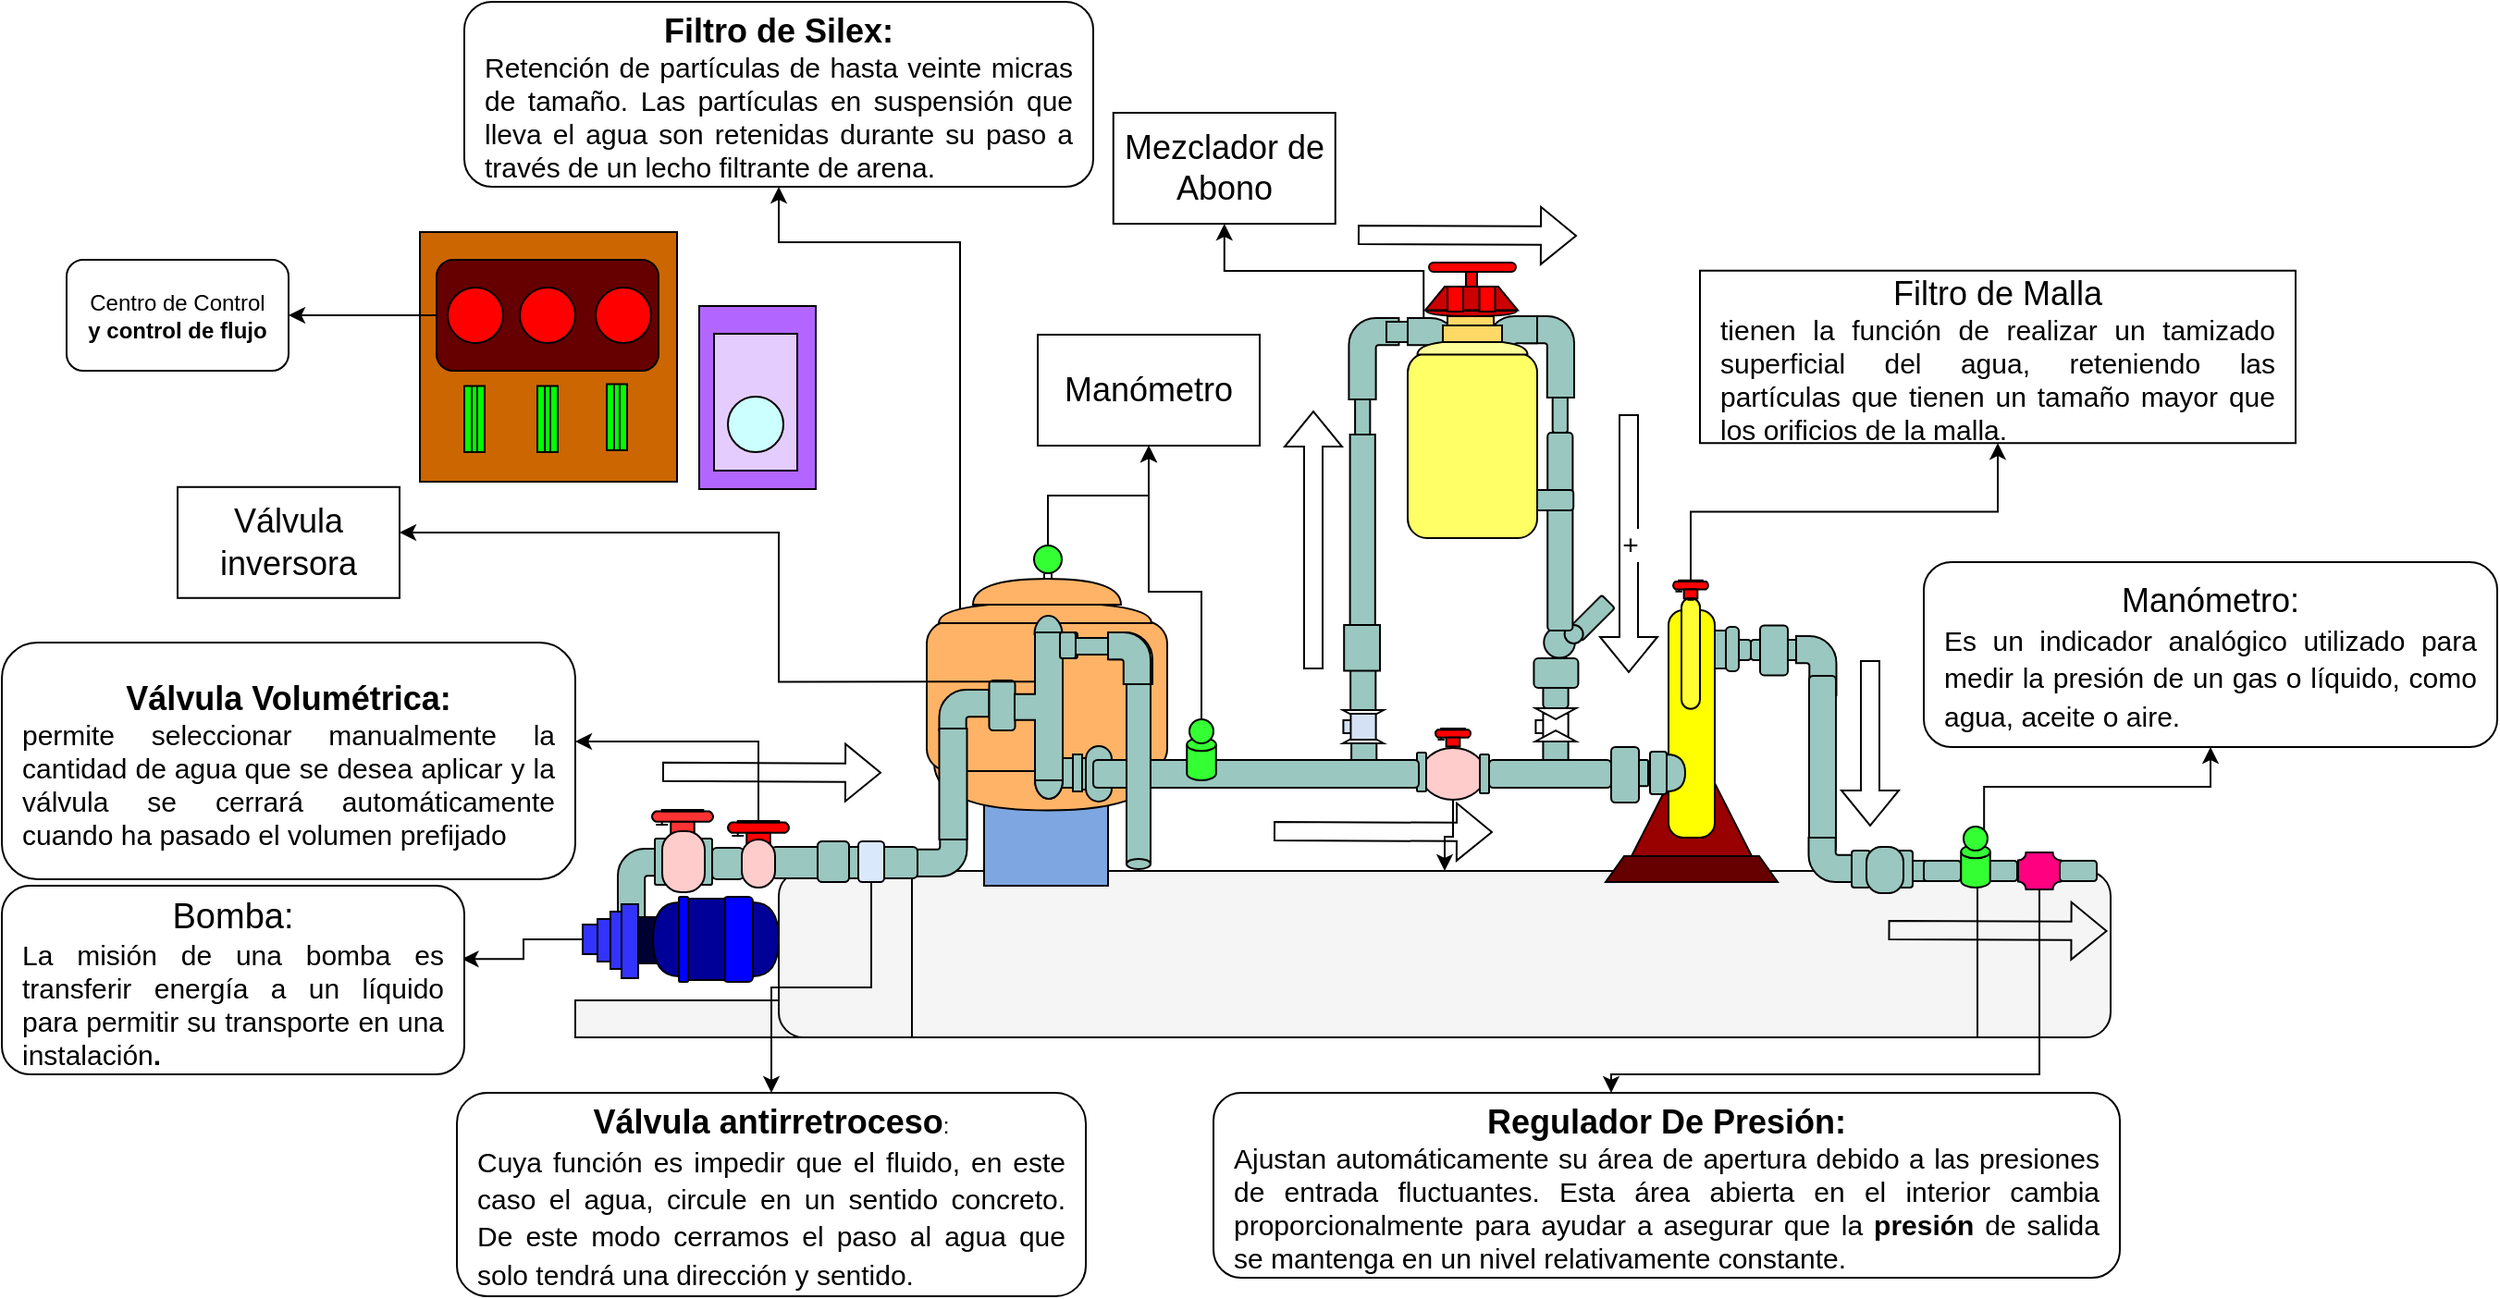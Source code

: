 <mxfile version="20.5.3" type="github">
  <diagram id="nhZoGWwR1IvOvr1_NBgF" name="Página-1">
    <mxGraphModel dx="1806" dy="1023" grid="1" gridSize="10" guides="1" tooltips="1" connect="1" arrows="1" fold="1" page="1" pageScale="1" pageWidth="827" pageHeight="1169" math="0" shadow="0">
      <root>
        <mxCell id="0" />
        <mxCell id="1" parent="0" />
        <mxCell id="YT4VNNQ23dSSfyn9WDV7-215" value="" style="rounded=0;whiteSpace=wrap;html=1;shadow=0;dashed=0;strokeColor=default;fontFamily=Helvetica;fontSize=12;fontColor=default;fillColor=#B266FF;" vertex="1" parent="1">
          <mxGeometry x="547" y="554.5" width="63" height="99" as="geometry" />
        </mxCell>
        <mxCell id="YT4VNNQ23dSSfyn9WDV7-214" value="" style="rounded=0;whiteSpace=wrap;html=1;shadow=0;dashed=0;strokeColor=#030303;fontFamily=Helvetica;fontSize=12;fillColor=#f5f5f5;fontColor=#333333;" vertex="1" parent="1">
          <mxGeometry x="480" y="930" width="130" height="20" as="geometry" />
        </mxCell>
        <mxCell id="YT4VNNQ23dSSfyn9WDV7-213" value="" style="shape=process;whiteSpace=wrap;html=1;backgroundOutline=1;rounded=1;shadow=0;dashed=0;strokeColor=#030303;fontFamily=Helvetica;fontSize=12;fontColor=#333333;fillColor=#f5f5f5;" vertex="1" parent="1">
          <mxGeometry x="590" y="860" width="720" height="90" as="geometry" />
        </mxCell>
        <mxCell id="YT4VNNQ23dSSfyn9WDV7-208" value="" style="rounded=1;whiteSpace=wrap;html=1;shadow=0;dashed=0;strokeColor=default;fontFamily=Helvetica;fontSize=12;fontColor=default;fillColor=#9AC7BF;" vertex="1" parent="1">
          <mxGeometry x="1115.5" y="735" width="34.5" height="11" as="geometry" />
        </mxCell>
        <mxCell id="YT4VNNQ23dSSfyn9WDV7-209" value="" style="rounded=1;whiteSpace=wrap;html=1;shadow=0;dashed=0;strokeColor=default;fontFamily=Helvetica;fontSize=12;fontColor=default;fillColor=#9AC7BF;" vertex="1" parent="1">
          <mxGeometry x="1096.5" y="735" width="19" height="11" as="geometry" />
        </mxCell>
        <mxCell id="YT4VNNQ23dSSfyn9WDV7-212" value="" style="rounded=1;whiteSpace=wrap;html=1;shadow=0;dashed=0;strokeColor=default;fontFamily=Helvetica;fontSize=12;fontColor=default;fillColor=#9AC7BF;" vertex="1" parent="1">
          <mxGeometry x="1092.5" y="730" width="13.5" height="20.5" as="geometry" />
        </mxCell>
        <mxCell id="YT4VNNQ23dSSfyn9WDV7-205" value="" style="rounded=1;whiteSpace=wrap;html=1;shadow=0;dashed=0;strokeColor=default;fontFamily=Helvetica;fontSize=12;fontColor=default;fillColor=#9AC7BF;" vertex="1" parent="1">
          <mxGeometry x="1239.5" y="854.5" width="20" height="11" as="geometry" />
        </mxCell>
        <mxCell id="YT4VNNQ23dSSfyn9WDV7-199" value="" style="rounded=1;whiteSpace=wrap;html=1;shadow=0;dashed=0;strokeColor=default;fontFamily=Helvetica;fontSize=12;fontColor=default;fillColor=#9AC7BF;" vertex="1" parent="1">
          <mxGeometry x="1193" y="854.5" width="20" height="11" as="geometry" />
        </mxCell>
        <mxCell id="YT4VNNQ23dSSfyn9WDV7-200" value="" style="rounded=1;whiteSpace=wrap;html=1;shadow=0;dashed=0;strokeColor=default;fontFamily=Helvetica;fontSize=12;fontColor=default;fillColor=#9AC7BF;" vertex="1" parent="1">
          <mxGeometry x="1209" y="854.5" width="20" height="11" as="geometry" />
        </mxCell>
        <mxCell id="YT4VNNQ23dSSfyn9WDV7-192" value="" style="triangle;whiteSpace=wrap;html=1;rounded=1;shadow=0;dashed=0;strokeColor=default;fontFamily=Helvetica;fontSize=12;fontColor=default;fillColor=#990000;rotation=-90;arcSize=0;" vertex="1" parent="1">
          <mxGeometry x="1051.5" y="787.5" width="64" height="65" as="geometry" />
        </mxCell>
        <mxCell id="YT4VNNQ23dSSfyn9WDV7-191" value="" style="rounded=1;whiteSpace=wrap;html=1;shadow=0;dashed=0;strokeColor=default;fontFamily=Helvetica;fontSize=12;fontColor=default;fillColor=#FFFF00;arcSize=32;" vertex="1" parent="1">
          <mxGeometry x="1071" y="719" width="25" height="123" as="geometry" />
        </mxCell>
        <mxCell id="YT4VNNQ23dSSfyn9WDV7-187" value="" style="rounded=1;whiteSpace=wrap;html=1;shadow=0;dashed=0;strokeColor=default;fontFamily=Helvetica;fontSize=12;fontColor=default;fillColor=#9AC7BF;" vertex="1" parent="1">
          <mxGeometry x="1003.21" y="788" width="13.6" height="14" as="geometry" />
        </mxCell>
        <mxCell id="YT4VNNQ23dSSfyn9WDV7-184" value="" style="rounded=1;whiteSpace=wrap;html=1;shadow=0;dashed=0;strokeColor=default;fontFamily=Helvetica;fontSize=12;fontColor=default;fillColor=#9AC7BF;rotation=-45;" vertex="1" parent="1">
          <mxGeometry x="1016.98" y="718.24" width="25.19" height="10" as="geometry" />
        </mxCell>
        <mxCell id="YT4VNNQ23dSSfyn9WDV7-179" value="" style="rounded=0;whiteSpace=wrap;html=1;shadow=0;dashed=0;strokeColor=default;fontFamily=Helvetica;fontSize=12;fontColor=default;fillColor=#FFFFFF;" vertex="1" parent="1">
          <mxGeometry x="999.21" y="778.5" width="10" height="7" as="geometry" />
        </mxCell>
        <mxCell id="YT4VNNQ23dSSfyn9WDV7-180" value="" style="rounded=0;whiteSpace=wrap;html=1;shadow=0;dashed=0;strokeColor=default;fontFamily=Helvetica;fontSize=12;fontColor=default;fillColor=#FFFFFF;" vertex="1" parent="1">
          <mxGeometry x="1003.21" y="775" width="13.6" height="14" as="geometry" />
        </mxCell>
        <mxCell id="YT4VNNQ23dSSfyn9WDV7-155" value="" style="rounded=0;whiteSpace=wrap;html=1;shadow=0;dashed=0;strokeColor=default;fontFamily=Helvetica;fontSize=12;fontColor=default;fillColor=#9AC7BF;" vertex="1" parent="1">
          <mxGeometry x="899.55" y="790" width="13.6" height="14" as="geometry" />
        </mxCell>
        <mxCell id="YT4VNNQ23dSSfyn9WDV7-140" value="" style="group" vertex="1" connectable="0" parent="1">
          <mxGeometry x="670" y="684" width="130" height="184" as="geometry" />
        </mxCell>
        <mxCell id="YT4VNNQ23dSSfyn9WDV7-134" value="" style="rounded=0;whiteSpace=wrap;html=1;shadow=0;dashed=0;strokeColor=default;fontFamily=Helvetica;fontSize=12;fontColor=default;fillColor=#7EA6E0;" vertex="1" parent="YT4VNNQ23dSSfyn9WDV7-140">
          <mxGeometry x="31" y="130" width="67" height="54" as="geometry" />
        </mxCell>
        <mxCell id="YT4VNNQ23dSSfyn9WDV7-135" value="" style="shape=or;whiteSpace=wrap;html=1;rounded=1;shadow=0;dashed=0;strokeColor=default;fontFamily=Helvetica;fontSize=12;fontColor=default;fillColor=#FFB366;rotation=90;" vertex="1" parent="YT4VNNQ23dSSfyn9WDV7-140">
          <mxGeometry x="52.38" y="69.13" width="25.75" height="122.5" as="geometry" />
        </mxCell>
        <mxCell id="YT4VNNQ23dSSfyn9WDV7-136" value="" style="rounded=1;whiteSpace=wrap;html=1;shadow=0;dashed=0;strokeColor=default;fontFamily=Helvetica;fontSize=12;fontColor=default;fillColor=#FFB366;" vertex="1" parent="YT4VNNQ23dSSfyn9WDV7-140">
          <mxGeometry y="41" width="130" height="81" as="geometry" />
        </mxCell>
        <mxCell id="YT4VNNQ23dSSfyn9WDV7-137" value="" style="shape=or;whiteSpace=wrap;html=1;rounded=1;shadow=0;dashed=0;strokeColor=default;fontFamily=Helvetica;fontSize=12;fontColor=default;fillColor=#FFB366;rotation=-90;" vertex="1" parent="YT4VNNQ23dSSfyn9WDV7-140">
          <mxGeometry x="58.5" y="-21" width="11" height="115" as="geometry" />
        </mxCell>
        <mxCell id="YT4VNNQ23dSSfyn9WDV7-139" value="" style="rounded=0;whiteSpace=wrap;html=1;shadow=0;dashed=0;strokeColor=default;fontFamily=Helvetica;fontSize=12;fontColor=default;fillColor=#FFFFFF;" vertex="1" parent="YT4VNNQ23dSSfyn9WDV7-140">
          <mxGeometry x="63.5" y="11" width="4" height="10" as="geometry" />
        </mxCell>
        <mxCell id="YT4VNNQ23dSSfyn9WDV7-42" value="" style="ellipse;whiteSpace=wrap;html=1;aspect=fixed;fillColor=#33FF33;" vertex="1" parent="YT4VNNQ23dSSfyn9WDV7-140">
          <mxGeometry x="58" width="15" height="15" as="geometry" />
        </mxCell>
        <mxCell id="YT4VNNQ23dSSfyn9WDV7-138" value="" style="shape=or;whiteSpace=wrap;html=1;rounded=1;shadow=0;dashed=0;strokeColor=default;fontFamily=Helvetica;fontSize=12;fontColor=default;fillColor=#FFB366;rotation=-90;" vertex="1" parent="YT4VNNQ23dSSfyn9WDV7-140">
          <mxGeometry x="58" y="-15" width="14" height="80" as="geometry" />
        </mxCell>
        <mxCell id="YT4VNNQ23dSSfyn9WDV7-9" value="" style="rounded=0;whiteSpace=wrap;html=1;fillColor=#9AC7BF;" vertex="1" parent="1">
          <mxGeometry x="901.55" y="604" width="8.12" height="20" as="geometry" />
        </mxCell>
        <mxCell id="YT4VNNQ23dSSfyn9WDV7-36" value="" style="edgeStyle=orthogonalEdgeStyle;rounded=0;orthogonalLoop=1;jettySize=auto;html=1;" edge="1" parent="1" source="YT4VNNQ23dSSfyn9WDV7-31" target="YT4VNNQ23dSSfyn9WDV7-35">
          <mxGeometry relative="1" as="geometry" />
        </mxCell>
        <mxCell id="YT4VNNQ23dSSfyn9WDV7-37" value="" style="group" vertex="1" connectable="0" parent="1">
          <mxGeometry x="935" y="793" width="145" height="30" as="geometry" />
        </mxCell>
        <mxCell id="YT4VNNQ23dSSfyn9WDV7-13" value="" style="shape=or;whiteSpace=wrap;html=1;fillColor=#9AC7BF;rounded=1;" vertex="1" parent="YT4VNNQ23dSSfyn9WDV7-37">
          <mxGeometry x="135" y="4" width="10" height="20" as="geometry" />
        </mxCell>
        <mxCell id="YT4VNNQ23dSSfyn9WDV7-14" value="" style="rounded=1;whiteSpace=wrap;html=1;fillColor=#9AC7BF;" vertex="1" parent="YT4VNNQ23dSSfyn9WDV7-37">
          <mxGeometry x="126" y="2.5" width="9" height="23" as="geometry" />
        </mxCell>
        <mxCell id="YT4VNNQ23dSSfyn9WDV7-15" value="" style="rounded=1;whiteSpace=wrap;html=1;fillColor=#9AC7BF;" vertex="1" parent="YT4VNNQ23dSSfyn9WDV7-37">
          <mxGeometry x="120" y="7" width="5" height="14.17" as="geometry" />
        </mxCell>
        <mxCell id="YT4VNNQ23dSSfyn9WDV7-17" value="" style="rounded=1;whiteSpace=wrap;html=1;fillColor=#9AC7BF;" vertex="1" parent="YT4VNNQ23dSSfyn9WDV7-37">
          <mxGeometry x="105" width="15" height="30" as="geometry" />
        </mxCell>
        <mxCell id="YT4VNNQ23dSSfyn9WDV7-18" value="" style="rounded=1;whiteSpace=wrap;html=1;fillColor=#9AC7BF;" vertex="1" parent="YT4VNNQ23dSSfyn9WDV7-37">
          <mxGeometry x="39" y="7" width="66" height="15" as="geometry" />
        </mxCell>
        <mxCell id="YT4VNNQ23dSSfyn9WDV7-31" value="" style="ellipse;whiteSpace=wrap;html=1;fillColor=#FFCCCC;" vertex="1" parent="YT4VNNQ23dSSfyn9WDV7-37">
          <mxGeometry x="2" y="0.5" width="35" height="28" as="geometry" />
        </mxCell>
        <mxCell id="YT4VNNQ23dSSfyn9WDV7-19" value="" style="rounded=1;whiteSpace=wrap;html=1;fillColor=#9AC7BF;" vertex="1" parent="YT4VNNQ23dSSfyn9WDV7-37">
          <mxGeometry x="34" y="4" width="5" height="21" as="geometry" />
        </mxCell>
        <mxCell id="YT4VNNQ23dSSfyn9WDV7-26" value="" style="rounded=1;whiteSpace=wrap;html=1;fillColor=#9AC7BF;" vertex="1" parent="YT4VNNQ23dSSfyn9WDV7-37">
          <mxGeometry y="3" width="5" height="21" as="geometry" />
        </mxCell>
        <mxCell id="YT4VNNQ23dSSfyn9WDV7-201" value="" style="shape=cylinder3;whiteSpace=wrap;html=1;boundedLbl=1;backgroundOutline=1;size=3.577;fillColor=#33FF33;" vertex="1" parent="YT4VNNQ23dSSfyn9WDV7-37">
          <mxGeometry x="294.12" y="53" width="15.75" height="23" as="geometry" />
        </mxCell>
        <mxCell id="YT4VNNQ23dSSfyn9WDV7-202" value="" style="ellipse;whiteSpace=wrap;html=1;aspect=fixed;fillColor=#33FF33;" vertex="1" parent="YT4VNNQ23dSSfyn9WDV7-37">
          <mxGeometry x="295.49" y="43" width="13" height="13" as="geometry" />
        </mxCell>
        <mxCell id="YT4VNNQ23dSSfyn9WDV7-71" value="" style="group" vertex="1" connectable="0" parent="1">
          <mxGeometry x="405" y="529.5" width="174.5" height="120" as="geometry" />
        </mxCell>
        <mxCell id="YT4VNNQ23dSSfyn9WDV7-72" value="" style="group" vertex="1" connectable="0" parent="YT4VNNQ23dSSfyn9WDV7-71">
          <mxGeometry width="174.5" height="120" as="geometry" />
        </mxCell>
        <mxCell id="YT4VNNQ23dSSfyn9WDV7-216" value="" style="rounded=0;whiteSpace=wrap;html=1;shadow=0;dashed=0;strokeColor=default;fontFamily=Helvetica;fontSize=12;fontColor=default;fillColor=#CC6600;" vertex="1" parent="YT4VNNQ23dSSfyn9WDV7-72">
          <mxGeometry x="-9" y="-15" width="139" height="135" as="geometry" />
        </mxCell>
        <mxCell id="YT4VNNQ23dSSfyn9WDV7-68" value="" style="shape=process;whiteSpace=wrap;html=1;backgroundOutline=1;fillColor=#00FF00;size=0.333;" vertex="1" parent="YT4VNNQ23dSSfyn9WDV7-72">
          <mxGeometry x="15" y="68.25" width="11" height="35.75" as="geometry" />
        </mxCell>
        <mxCell id="YT4VNNQ23dSSfyn9WDV7-69" value="" style="shape=process;whiteSpace=wrap;html=1;backgroundOutline=1;fillColor=#00FF00;size=0.333;" vertex="1" parent="YT4VNNQ23dSSfyn9WDV7-72">
          <mxGeometry x="54.5" y="68.25" width="11" height="35.75" as="geometry" />
        </mxCell>
        <mxCell id="YT4VNNQ23dSSfyn9WDV7-70" value="" style="shape=process;whiteSpace=wrap;html=1;backgroundOutline=1;fillColor=#00FF00;size=0.333;" vertex="1" parent="YT4VNNQ23dSSfyn9WDV7-72">
          <mxGeometry x="92" y="67.25" width="11" height="35.75" as="geometry" />
        </mxCell>
        <mxCell id="YT4VNNQ23dSSfyn9WDV7-64" value="" style="rounded=1;whiteSpace=wrap;html=1;fillColor=#660000;" vertex="1" parent="YT4VNNQ23dSSfyn9WDV7-72">
          <mxGeometry width="120" height="60" as="geometry" />
        </mxCell>
        <mxCell id="YT4VNNQ23dSSfyn9WDV7-62" value="" style="ellipse;whiteSpace=wrap;html=1;aspect=fixed;fillColor=#FF0000;" vertex="1" parent="YT4VNNQ23dSSfyn9WDV7-72">
          <mxGeometry x="45" y="15" width="30" height="30" as="geometry" />
        </mxCell>
        <mxCell id="YT4VNNQ23dSSfyn9WDV7-60" value="" style="ellipse;whiteSpace=wrap;html=1;aspect=fixed;fillColor=#FF0000;" vertex="1" parent="YT4VNNQ23dSSfyn9WDV7-72">
          <mxGeometry x="6" y="15" width="30" height="30" as="geometry" />
        </mxCell>
        <mxCell id="YT4VNNQ23dSSfyn9WDV7-90" value="" style="html=1;shadow=0;dashed=0;align=center;verticalAlign=middle;shape=mxgraph.arrows2.bendArrow;dy=7.3;dx=0;notch=0;arrowHead=14.6;rounded=1;fillColor=#9AC7BF;points=[[0,1,0,0,0],[0.01,0.4,0,0,0],[0.04,0.18,0,0,0],[0.07,1,0,0,0],[0.16,0.29,0,0,0],[0.16,0.64,0,0,0],[0.16,1,0,0,0],[0.42,0.14,0,0,0],[0.42,0.28,0,0,0],[0.68,0,0,0,0],[0.68,0.14,0,0,0],[0.68,0.28,0,0,0],[0.68,0.42,0,0,0],[1,0.21,0,0,0]];flipH=1;" vertex="1" parent="1">
          <mxGeometry x="1140" y="733" width="21.75" height="32" as="geometry" />
        </mxCell>
        <mxCell id="YT4VNNQ23dSSfyn9WDV7-93" value="" style="html=1;shadow=0;dashed=0;align=center;verticalAlign=middle;shape=mxgraph.arrows2.bendArrow;dy=7.3;dx=0;notch=0;arrowHead=14.6;rounded=1;fillColor=#9AC7BF;points=[[0,1,0,0,0],[0.01,0.4,0,0,0],[0.04,0.18,0,0,0],[0.07,1,0,0,0],[0.16,0.29,0,0,0],[0.16,0.64,0,0,0],[0.16,1,0,0,0],[0.42,0.14,0,0,0],[0.42,0.28,0,0,0],[0.68,0,0,0,0],[0.68,0.14,0,0,0],[0.68,0.28,0,0,0],[0.68,0.42,0,0,0],[1,0.21,0,0,0]];" vertex="1" parent="1">
          <mxGeometry x="898.21" y="561" width="27" height="44" as="geometry" />
        </mxCell>
        <mxCell id="YT4VNNQ23dSSfyn9WDV7-120" value="" style="rounded=0;whiteSpace=wrap;html=1;shadow=0;dashed=0;strokeColor=default;fontFamily=Helvetica;fontSize=12;fontColor=default;fillColor=#9AC7BF;" vertex="1" parent="1">
          <mxGeometry x="740" y="799" width="9" height="16" as="geometry" />
        </mxCell>
        <mxCell id="YT4VNNQ23dSSfyn9WDV7-121" value="" style="rounded=0;whiteSpace=wrap;html=1;shadow=0;dashed=0;strokeColor=default;fontFamily=Helvetica;fontSize=12;fontColor=default;fillColor=#9AC7BF;" vertex="1" parent="1">
          <mxGeometry x="749" y="797" width="5" height="20" as="geometry" />
        </mxCell>
        <mxCell id="YT4VNNQ23dSSfyn9WDV7-123" value="" style="rounded=0;whiteSpace=wrap;html=1;shadow=0;dashed=0;strokeColor=default;fontFamily=Helvetica;fontSize=12;fontColor=default;fillColor=#9AC7BF;" vertex="1" parent="1">
          <mxGeometry x="754" y="799" width="5" height="17" as="geometry" />
        </mxCell>
        <mxCell id="YT4VNNQ23dSSfyn9WDV7-125" value="" style="rounded=1;whiteSpace=wrap;html=1;shadow=0;dashed=0;strokeColor=default;fontFamily=Helvetica;fontSize=12;fontColor=default;fillColor=#9AC7BF;arcSize=50;" vertex="1" parent="1">
          <mxGeometry x="756" y="792.5" width="14" height="30" as="geometry" />
        </mxCell>
        <mxCell id="YT4VNNQ23dSSfyn9WDV7-129" value="" style="group" vertex="1" connectable="0" parent="1">
          <mxGeometry x="743" y="731" width="49" height="28" as="geometry" />
        </mxCell>
        <mxCell id="YT4VNNQ23dSSfyn9WDV7-126" value="" style="rounded=0;whiteSpace=wrap;html=1;shadow=0;dashed=0;strokeColor=default;fontFamily=Helvetica;fontSize=12;fontColor=default;fillColor=#FFFFFF;" vertex="1" parent="YT4VNNQ23dSSfyn9WDV7-129">
          <mxGeometry x="5" y="3" width="28" height="9" as="geometry" />
        </mxCell>
        <mxCell id="YT4VNNQ23dSSfyn9WDV7-127" value="" style="rounded=1;whiteSpace=wrap;html=1;shadow=0;dashed=0;strokeColor=default;fontFamily=Helvetica;fontSize=12;fontColor=default;fillColor=#FFFFFF;" vertex="1" parent="YT4VNNQ23dSSfyn9WDV7-129">
          <mxGeometry width="8.5" height="14" as="geometry" />
        </mxCell>
        <mxCell id="YT4VNNQ23dSSfyn9WDV7-89" value="" style="html=1;shadow=0;dashed=0;align=center;verticalAlign=middle;shape=mxgraph.arrows2.bendArrow;dy=7.3;dx=0;notch=0;arrowHead=14.6;rounded=1;fillColor=#FFFFFF;points=[[0,1,0,0,0],[0.01,0.4,0,0,0],[0.04,0.18,0,0,0],[0.07,1,0,0,0],[0.16,0.29,0,0,0],[0.16,0.64,0,0,0],[0.16,1,0,0,0],[0.42,0.14,0,0,0],[0.42,0.28,0,0,0],[0.68,0,0,0,0],[0.68,0.14,0,0,0],[0.68,0.28,0,0,0],[0.68,0.42,0,0,0],[1,0.21,0,0,0]];rotation=0;flipH=1;" vertex="1" parent="YT4VNNQ23dSSfyn9WDV7-129">
          <mxGeometry x="26" width="23" height="28" as="geometry" />
        </mxCell>
        <mxCell id="YT4VNNQ23dSSfyn9WDV7-145" value="" style="shape=or;whiteSpace=wrap;html=1;rounded=1;shadow=0;dashed=0;strokeColor=default;fontFamily=Helvetica;fontSize=12;fontColor=default;fillColor=#CC0000;rotation=90;" vertex="1" parent="1">
          <mxGeometry x="963" y="534" width="3" height="49" as="geometry" />
        </mxCell>
        <mxCell id="YT4VNNQ23dSSfyn9WDV7-149" value="" style="triangle;whiteSpace=wrap;html=1;rounded=1;shadow=0;dashed=0;strokeColor=default;fontFamily=Helvetica;fontSize=12;fontColor=default;fillColor=#FFFFFF;arcSize=0;rotation=-90;" vertex="1" parent="1">
          <mxGeometry x="903" y="777" width="5.93" height="22" as="geometry" />
        </mxCell>
        <mxCell id="YT4VNNQ23dSSfyn9WDV7-150" value="" style="rounded=0;whiteSpace=wrap;html=1;shadow=0;dashed=0;strokeColor=default;fontFamily=Helvetica;fontSize=12;fontColor=default;fillColor=#9AC7BF;" vertex="1" parent="1">
          <mxGeometry x="899.07" y="746" width="13.6" height="27" as="geometry" />
        </mxCell>
        <mxCell id="YT4VNNQ23dSSfyn9WDV7-148" value="" style="triangle;whiteSpace=wrap;html=1;rounded=1;shadow=0;dashed=0;strokeColor=default;fontFamily=Helvetica;fontSize=12;fontColor=default;fillColor=#FFFFFF;arcSize=0;rotation=90;" vertex="1" parent="1">
          <mxGeometry x="903" y="765" width="5.93" height="22" as="geometry" />
        </mxCell>
        <mxCell id="YT4VNNQ23dSSfyn9WDV7-153" value="" style="rounded=0;whiteSpace=wrap;html=1;shadow=0;dashed=0;strokeColor=default;fontFamily=Helvetica;fontSize=12;fontColor=default;fillColor=#9AC7BF;" vertex="1" parent="1">
          <mxGeometry x="898.81" y="624" width="13.6" height="106" as="geometry" />
        </mxCell>
        <mxCell id="YT4VNNQ23dSSfyn9WDV7-154" value="" style="rounded=0;whiteSpace=wrap;html=1;shadow=0;dashed=0;strokeColor=default;fontFamily=Helvetica;fontSize=12;fontColor=default;fillColor=#9AC7BF;" vertex="1" parent="1">
          <mxGeometry x="895.6" y="727" width="19.4" height="24.75" as="geometry" />
        </mxCell>
        <mxCell id="YT4VNNQ23dSSfyn9WDV7-177" value="" style="triangle;whiteSpace=wrap;html=1;rounded=1;shadow=0;dashed=0;strokeColor=default;fontFamily=Helvetica;fontSize=12;fontColor=default;fillColor=#FFFFFF;arcSize=0;rotation=-90;" vertex="1" parent="1">
          <mxGeometry x="1007.07" y="776" width="5.93" height="22" as="geometry" />
        </mxCell>
        <mxCell id="YT4VNNQ23dSSfyn9WDV7-178" value="" style="triangle;whiteSpace=wrap;html=1;rounded=1;shadow=0;dashed=0;strokeColor=default;fontFamily=Helvetica;fontSize=12;fontColor=default;fillColor=#FFFFFF;arcSize=0;rotation=90;" vertex="1" parent="1">
          <mxGeometry x="1007.07" y="764" width="5.93" height="22" as="geometry" />
        </mxCell>
        <mxCell id="YT4VNNQ23dSSfyn9WDV7-181" value="" style="ellipse;whiteSpace=wrap;html=1;aspect=fixed;rounded=1;shadow=0;dashed=0;strokeColor=default;fontFamily=Helvetica;fontSize=12;fontColor=default;fillColor=#9AC7BF;" vertex="1" parent="1">
          <mxGeometry x="1003.63" y="728" width="16.81" height="16.81" as="geometry" />
        </mxCell>
        <mxCell id="YT4VNNQ23dSSfyn9WDV7-182" value="" style="ellipse;whiteSpace=wrap;html=1;aspect=fixed;rounded=1;shadow=0;dashed=0;strokeColor=default;fontFamily=Helvetica;fontSize=12;fontColor=default;fillColor=#9AC7BF;" vertex="1" parent="1">
          <mxGeometry x="1014.81" y="727" width="10" height="10" as="geometry" />
        </mxCell>
        <mxCell id="YT4VNNQ23dSSfyn9WDV7-185" value="" style="rounded=1;whiteSpace=wrap;html=1;shadow=0;dashed=0;strokeColor=default;fontFamily=Helvetica;fontSize=12;fontColor=default;fillColor=#9AC7BF;" vertex="1" parent="1">
          <mxGeometry x="1003.21" y="758" width="13.6" height="14" as="geometry" />
        </mxCell>
        <mxCell id="YT4VNNQ23dSSfyn9WDV7-186" value="" style="rounded=1;whiteSpace=wrap;html=1;shadow=0;dashed=0;strokeColor=default;fontFamily=Helvetica;fontSize=12;fontColor=default;fillColor=#9AC7BF;" vertex="1" parent="1">
          <mxGeometry x="998.21" y="745" width="24" height="16" as="geometry" />
        </mxCell>
        <mxCell id="YT4VNNQ23dSSfyn9WDV7-188" value="" style="shape=mxgraph.pid.pumps.submersible_pump;html=1;pointerEvents=1;align=center;verticalLabelPosition=bottom;verticalAlign=top;dashed=0;rounded=1;shadow=0;strokeColor=default;fontFamily=Helvetica;fontSize=12;fontColor=default;fillColor=#FF0000;rotation=-180;" vertex="1" parent="1">
          <mxGeometry x="945" y="783" width="19" height="10.5" as="geometry" />
        </mxCell>
        <mxCell id="YT4VNNQ23dSSfyn9WDV7-189" value="" style="rounded=1;whiteSpace=wrap;html=1;shadow=0;dashed=0;strokeColor=default;fontFamily=Helvetica;fontSize=12;fontColor=default;fillColor=#FFFF33;arcSize=50;" vertex="1" parent="1">
          <mxGeometry x="1078" y="712.38" width="10" height="60" as="geometry" />
        </mxCell>
        <mxCell id="YT4VNNQ23dSSfyn9WDV7-249" value="" style="edgeStyle=orthogonalEdgeStyle;rounded=0;orthogonalLoop=1;jettySize=auto;html=1;fontFamily=Helvetica;fontSize=18;fontColor=default;" edge="1" parent="1" source="YT4VNNQ23dSSfyn9WDV7-190" target="YT4VNNQ23dSSfyn9WDV7-248">
          <mxGeometry relative="1" as="geometry" />
        </mxCell>
        <mxCell id="YT4VNNQ23dSSfyn9WDV7-190" value="" style="shape=mxgraph.pid.pumps.submersible_pump;html=1;pointerEvents=1;align=center;verticalLabelPosition=bottom;verticalAlign=top;dashed=0;rounded=1;shadow=0;strokeColor=default;fontFamily=Helvetica;fontSize=12;fontColor=default;fillColor=#FF0000;rotation=-180;" vertex="1" parent="1">
          <mxGeometry x="1073.5" y="702.88" width="19" height="10.5" as="geometry" />
        </mxCell>
        <mxCell id="YT4VNNQ23dSSfyn9WDV7-193" value="" style="shape=trapezoid;perimeter=trapezoidPerimeter;whiteSpace=wrap;html=1;fixedSize=1;rounded=1;shadow=0;dashed=0;strokeColor=default;fontFamily=Helvetica;fontSize=12;fontColor=default;fillColor=#660000;arcSize=0;size=10;" vertex="1" parent="1">
          <mxGeometry x="1037" y="852" width="93" height="14" as="geometry" />
        </mxCell>
        <mxCell id="YT4VNNQ23dSSfyn9WDV7-194" value="" style="rounded=1;whiteSpace=wrap;html=1;shadow=0;dashed=0;strokeColor=default;fontFamily=Helvetica;fontSize=12;fontColor=default;fillColor=#9AC7BF;direction=east;flipH=1;" vertex="1" parent="1">
          <mxGeometry x="1147" y="754.5" width="14.5" height="95.5" as="geometry" />
        </mxCell>
        <mxCell id="YT4VNNQ23dSSfyn9WDV7-91" value="" style="html=1;shadow=0;dashed=0;align=center;verticalAlign=middle;shape=mxgraph.arrows2.bendArrow;dy=7.3;dx=0;notch=0;arrowHead=14.6;rounded=1;fillColor=#9AC7BF;points=[[0,1,0,0,0],[0.01,0.4,0,0,0],[0.04,0.18,0,0,0],[0.07,1,0,0,0],[0.16,0.29,0,0,0],[0.16,0.64,0,0,0],[0.16,1,0,0,0],[0.42,0.14,0,0,0],[0.42,0.28,0,0,0],[0.68,0,0,0,0],[0.68,0.14,0,0,0],[0.68,0.28,0,0,0],[0.68,0.42,0,0,0],[1,0.21,0,0,0]];flipV=1;" vertex="1" parent="1">
          <mxGeometry x="1146.75" y="842" width="23.25" height="24" as="geometry" />
        </mxCell>
        <mxCell id="YT4VNNQ23dSSfyn9WDV7-195" value="" style="rounded=1;whiteSpace=wrap;html=1;shadow=0;dashed=0;strokeColor=default;fontFamily=Helvetica;fontSize=12;fontColor=default;fillColor=#9AC7BF;" vertex="1" parent="1">
          <mxGeometry x="1170" y="849" width="10" height="20" as="geometry" />
        </mxCell>
        <mxCell id="YT4VNNQ23dSSfyn9WDV7-198" value="" style="rounded=1;whiteSpace=wrap;html=1;shadow=0;dashed=0;strokeColor=default;fontFamily=Helvetica;fontSize=12;fontColor=default;fillColor=#9AC7BF;" vertex="1" parent="1">
          <mxGeometry x="1193" y="849" width="10" height="20" as="geometry" />
        </mxCell>
        <mxCell id="YT4VNNQ23dSSfyn9WDV7-197" value="" style="rounded=1;whiteSpace=wrap;html=1;shadow=0;dashed=0;strokeColor=default;fontFamily=Helvetica;fontSize=12;fontColor=default;fillColor=#9AC7BF;arcSize=41;" vertex="1" parent="1">
          <mxGeometry x="1178" y="847" width="20" height="25" as="geometry" />
        </mxCell>
        <mxCell id="YT4VNNQ23dSSfyn9WDV7-242" style="edgeStyle=orthogonalEdgeStyle;rounded=0;orthogonalLoop=1;jettySize=auto;html=1;exitX=0.5;exitY=1;exitDx=0;exitDy=0;exitPerimeter=0;fontFamily=Helvetica;fontSize=18;fontColor=default;" edge="1" parent="1" source="YT4VNNQ23dSSfyn9WDV7-204" target="YT4VNNQ23dSSfyn9WDV7-243">
          <mxGeometry relative="1" as="geometry">
            <mxPoint x="1040" y="1020" as="targetPoint" />
            <Array as="points">
              <mxPoint x="1271" y="970" />
              <mxPoint x="1040" y="970" />
            </Array>
          </mxGeometry>
        </mxCell>
        <mxCell id="YT4VNNQ23dSSfyn9WDV7-204" value="" style="verticalLabelPosition=bottom;verticalAlign=top;html=1;shape=mxgraph.basic.plaque;dx=2.14;whiteSpace=wrap;rounded=1;shadow=0;dashed=0;strokeColor=default;fontFamily=Helvetica;fontSize=12;fontColor=default;fillColor=#FF0080;" vertex="1" parent="1">
          <mxGeometry x="1260" y="850" width="23" height="20" as="geometry" />
        </mxCell>
        <mxCell id="YT4VNNQ23dSSfyn9WDV7-206" value="" style="rounded=1;whiteSpace=wrap;html=1;shadow=0;dashed=0;strokeColor=default;fontFamily=Helvetica;fontSize=12;fontColor=default;fillColor=#9AC7BF;" vertex="1" parent="1">
          <mxGeometry x="1282.5" y="854.5" width="20" height="11" as="geometry" />
        </mxCell>
        <mxCell id="YT4VNNQ23dSSfyn9WDV7-207" value="" style="rounded=1;whiteSpace=wrap;html=1;shadow=0;dashed=0;strokeColor=default;fontFamily=Helvetica;fontSize=12;fontColor=default;fillColor=#9AC7BF;" vertex="1" parent="1">
          <mxGeometry x="1120.5" y="727.24" width="15" height="27" as="geometry" />
        </mxCell>
        <mxCell id="YT4VNNQ23dSSfyn9WDV7-211" value="" style="rounded=1;whiteSpace=wrap;html=1;shadow=0;dashed=0;strokeColor=default;fontFamily=Helvetica;fontSize=12;fontColor=default;fillColor=#9AC7BF;arcSize=34;" vertex="1" parent="1">
          <mxGeometry x="1102" y="728" width="7" height="24" as="geometry" />
        </mxCell>
        <mxCell id="YT4VNNQ23dSSfyn9WDV7-217" value="" style="rounded=0;whiteSpace=wrap;html=1;shadow=0;dashed=0;strokeColor=default;fontFamily=Helvetica;fontSize=12;fontColor=default;fillColor=#E5CCFF;" vertex="1" parent="1">
          <mxGeometry x="555" y="569.5" width="45" height="74" as="geometry" />
        </mxCell>
        <mxCell id="YT4VNNQ23dSSfyn9WDV7-218" value="" style="ellipse;whiteSpace=wrap;html=1;aspect=fixed;rounded=1;shadow=0;dashed=0;strokeColor=default;fontFamily=Helvetica;fontSize=12;fontColor=default;fillColor=#CCFFFF;" vertex="1" parent="1">
          <mxGeometry x="562.5" y="603.5" width="30" height="30" as="geometry" />
        </mxCell>
        <mxCell id="YT4VNNQ23dSSfyn9WDV7-225" style="edgeStyle=orthogonalEdgeStyle;rounded=0;orthogonalLoop=1;jettySize=auto;html=1;fontFamily=Helvetica;fontSize=12;fontColor=default;entryX=0.995;entryY=0.388;entryDx=0;entryDy=0;entryPerimeter=0;" edge="1" parent="1" source="YT4VNNQ23dSSfyn9WDV7-51" target="YT4VNNQ23dSSfyn9WDV7-226">
          <mxGeometry relative="1" as="geometry">
            <mxPoint x="420" y="897" as="targetPoint" />
          </mxGeometry>
        </mxCell>
        <mxCell id="YT4VNNQ23dSSfyn9WDV7-226" value="&lt;div&gt;&lt;font style=&quot;font-size: 19px;&quot;&gt;Bomba:&lt;/font&gt;&lt;span class=&quot;ILfuVd&quot; lang=&quot;es&quot;&gt;&lt;span class=&quot;hgKElc&quot;&gt;&lt;br&gt;&lt;/span&gt;&lt;/span&gt;&lt;/div&gt;&lt;div style=&quot;font-size: 15px;&quot; align=&quot;justify&quot;&gt;&lt;font style=&quot;font-size: 15px;&quot;&gt;&lt;span class=&quot;ILfuVd&quot; lang=&quot;es&quot;&gt;&lt;span class=&quot;hgKElc&quot;&gt;La misión de una bomba es transferir energía a un líquido para permitir su transporte en una instalación&lt;b&gt;.&lt;/b&gt;&lt;/span&gt;&lt;/span&gt;&lt;/font&gt;&lt;/div&gt;" style="rounded=1;whiteSpace=wrap;html=1;shadow=0;dashed=0;strokeColor=default;fontFamily=Helvetica;fontSize=12;fontColor=default;fillColor=#FFFFFF;spacingTop=0;spacingLeft=10;spacingBottom=-4;spacingRight=10;" vertex="1" parent="1">
          <mxGeometry x="170" y="868" width="250" height="102" as="geometry" />
        </mxCell>
        <mxCell id="YT4VNNQ23dSSfyn9WDV7-227" style="edgeStyle=orthogonalEdgeStyle;rounded=0;orthogonalLoop=1;jettySize=auto;html=1;fontFamily=Helvetica;fontSize=19;fontColor=default;" edge="1" parent="1" source="YT4VNNQ23dSSfyn9WDV7-106" target="YT4VNNQ23dSSfyn9WDV7-228">
          <mxGeometry relative="1" as="geometry">
            <mxPoint x="410" y="790" as="targetPoint" />
            <Array as="points">
              <mxPoint x="579" y="790" />
            </Array>
          </mxGeometry>
        </mxCell>
        <mxCell id="YT4VNNQ23dSSfyn9WDV7-228" value="&lt;div style=&quot;font-size: 18px;&quot;&gt;&lt;b&gt;Válvula Volumétrica:&lt;/b&gt;&lt;/div&gt;&lt;div align=&quot;justify&quot;&gt;&lt;font size=&quot;1&quot;&gt;&lt;span class=&quot;ILfuVd&quot; lang=&quot;es&quot;&gt;&lt;span class=&quot;hgKElc&quot;&gt;&lt;span style=&quot;font-size: 15px;&quot;&gt;permite seleccionar manualmente la cantidad de agua que se desea aplicar y la válvula se cerrará automáticamente cuando ha pasado el volumen prefijado&lt;/span&gt;&lt;/span&gt;&lt;/span&gt;&lt;/font&gt;&lt;/div&gt;" style="rounded=1;whiteSpace=wrap;html=1;shadow=0;dashed=0;strokeColor=default;fontFamily=Helvetica;fontSize=12;fontColor=default;fillColor=#FFFFFF;spacingTop=0;spacingLeft=10;spacingBottom=-4;spacingRight=10;" vertex="1" parent="1">
          <mxGeometry x="170" y="736.5" width="310" height="128" as="geometry" />
        </mxCell>
        <mxCell id="YT4VNNQ23dSSfyn9WDV7-88" value="" style="html=1;shadow=0;dashed=0;align=center;verticalAlign=middle;shape=mxgraph.arrows2.bendArrow;dy=7.3;dx=0;notch=0;arrowHead=14.6;rounded=1;fillColor=#9AC7BF;points=[[0,1,0,0,0],[0.01,0.4,0,0,0],[0.04,0.18,0,0,0],[0.07,1,0,0,0],[0.16,0.29,0,0,0],[0.16,0.64,0,0,0],[0.16,1,0,0,0],[0.42,0.14,0,0,0],[0.42,0.28,0,0,0],[0.68,0,0,0,0],[0.68,0.14,0,0,0],[0.68,0.28,0,0,0],[0.68,0.42,0,0,0],[1,0.21,0,0,0]];" vertex="1" parent="1">
          <mxGeometry x="676.75" y="762" width="27" height="22" as="geometry" />
        </mxCell>
        <mxCell id="YT4VNNQ23dSSfyn9WDV7-116" value="" style="rounded=1;whiteSpace=wrap;html=1;shadow=0;dashed=0;strokeColor=default;fontFamily=Helvetica;fontSize=12;fontColor=default;fillColor=#9AC7BF;" vertex="1" parent="1">
          <mxGeometry x="703.75" y="757" width="14" height="27" as="geometry" />
        </mxCell>
        <mxCell id="YT4VNNQ23dSSfyn9WDV7-117" value="" style="verticalLabelPosition=bottom;verticalAlign=top;html=1;shape=mxgraph.basic.half_circle;rounded=1;shadow=0;dashed=0;strokeColor=default;fontFamily=Helvetica;fontSize=12;fontColor=default;fillColor=#9AC7BF;rotation=-180;" vertex="1" parent="1">
          <mxGeometry x="728.25" y="722" width="15" height="10" as="geometry" />
        </mxCell>
        <mxCell id="YT4VNNQ23dSSfyn9WDV7-118" value="" style="verticalLabelPosition=bottom;verticalAlign=top;html=1;shape=mxgraph.basic.half_circle;rounded=1;shadow=0;dashed=0;strokeColor=default;fontFamily=Helvetica;fontSize=12;fontColor=default;fillColor=#FFFFFF;rotation=0;" vertex="1" parent="1">
          <mxGeometry x="728.5" y="811" width="15" height="10" as="geometry" />
        </mxCell>
        <mxCell id="YT4VNNQ23dSSfyn9WDV7-232" style="edgeStyle=orthogonalEdgeStyle;rounded=0;orthogonalLoop=1;jettySize=auto;html=1;exitX=0.33;exitY=0.5;exitDx=0;exitDy=0;exitPerimeter=0;fontFamily=Helvetica;fontSize=19;fontColor=default;" edge="1" parent="1" source="YT4VNNQ23dSSfyn9WDV7-75" target="YT4VNNQ23dSSfyn9WDV7-233">
          <mxGeometry relative="1" as="geometry">
            <mxPoint x="640" y="730" as="targetPoint" />
            <Array as="points">
              <mxPoint x="590" y="758" />
              <mxPoint x="590" y="677" />
            </Array>
          </mxGeometry>
        </mxCell>
        <mxCell id="YT4VNNQ23dSSfyn9WDV7-75" value="" style="shape=tee;whiteSpace=wrap;html=1;fillColor=#9AC7BF;rotation=90;dx=14;dy=15;points=[[0.33,0.23,0,0,0],[0.33,0.5,0,0,0],[0.33,0.77,0,0,0],[0.41,0.23,0,0,0],[0.41,0.77,0,0,0],[0.47,0,0,0,-27],[0.47,0,0,0,-10],[0.47,0.23,0,0,0],[0.47,0.77,0,0,0],[0.47,1,0,0,10],[0.47,1,0,0,27],[0.57,0,0,0,-27],[0.57,1,0,0,27],[0.66,0,0,0,-27],[0.66,0.5,0,0,0],[0.66,1,0,0,27]];" vertex="1" parent="1">
          <mxGeometry x="690.13" y="758.38" width="80.75" height="26" as="geometry" />
        </mxCell>
        <mxCell id="YT4VNNQ23dSSfyn9WDV7-84" value="" style="html=1;shadow=0;dashed=0;align=center;verticalAlign=middle;shape=mxgraph.arrows2.bendArrow;dy=7.3;dx=0;notch=0;arrowHead=14.6;rounded=1;fillColor=#9AC7BF;points=[[0,1,0,0,0],[0.01,0.4,0,0,0],[0.04,0.18,0,0,0],[0.07,1,0,0,0],[0.16,0.29,0,0,0],[0.16,0.64,0,0,0],[0.16,1,0,0,0],[0.42,0.14,0,0,0],[0.42,0.28,0,0,0],[0.68,0,0,0,0],[0.68,0.14,0,0,0],[0.68,0.28,0,0,0],[0.68,0.42,0,0,0],[1,0.21,0,0,0]];" vertex="1" parent="1">
          <mxGeometry x="503" y="848" width="27" height="44" as="geometry" />
        </mxCell>
        <mxCell id="YT4VNNQ23dSSfyn9WDV7-85" value="" style="group" vertex="1" connectable="0" parent="1">
          <mxGeometry x="484" y="874" width="106" height="46" as="geometry" />
        </mxCell>
        <mxCell id="YT4VNNQ23dSSfyn9WDV7-45" value="" style="rounded=0;whiteSpace=wrap;html=1;fillColor=#3333FF;" vertex="1" parent="YT4VNNQ23dSSfyn9WDV7-85">
          <mxGeometry x="8" y="12" width="7" height="23" as="geometry" />
        </mxCell>
        <mxCell id="YT4VNNQ23dSSfyn9WDV7-47" value="" style="rounded=0;whiteSpace=wrap;html=1;fillColor=#3333FF;" vertex="1" parent="YT4VNNQ23dSSfyn9WDV7-85">
          <mxGeometry x="15" y="8" width="6" height="31" as="geometry" />
        </mxCell>
        <mxCell id="YT4VNNQ23dSSfyn9WDV7-48" value="" style="rounded=0;whiteSpace=wrap;html=1;fillColor=#3333FF;" vertex="1" parent="YT4VNNQ23dSSfyn9WDV7-85">
          <mxGeometry x="21" y="4" width="9" height="40" as="geometry" />
        </mxCell>
        <mxCell id="YT4VNNQ23dSSfyn9WDV7-51" value="" style="rounded=0;whiteSpace=wrap;html=1;fillColor=#3333FF;" vertex="1" parent="YT4VNNQ23dSSfyn9WDV7-85">
          <mxGeometry y="15" width="8" height="16" as="geometry" />
        </mxCell>
        <mxCell id="YT4VNNQ23dSSfyn9WDV7-52" value="" style="rounded=0;whiteSpace=wrap;html=1;fillColor=#000033;" vertex="1" parent="YT4VNNQ23dSSfyn9WDV7-85">
          <mxGeometry x="30" y="11" width="11" height="25" as="geometry" />
        </mxCell>
        <mxCell id="YT4VNNQ23dSSfyn9WDV7-53" value="" style="shape=or;whiteSpace=wrap;html=1;fillColor=#000099;" vertex="1" parent="YT4VNNQ23dSSfyn9WDV7-85">
          <mxGeometry x="92" y="3" width="14" height="40" as="geometry" />
        </mxCell>
        <mxCell id="YT4VNNQ23dSSfyn9WDV7-54" value="" style="rounded=1;whiteSpace=wrap;html=1;fillColor=#0000FF;" vertex="1" parent="YT4VNNQ23dSSfyn9WDV7-85">
          <mxGeometry x="76" width="16" height="46" as="geometry" />
        </mxCell>
        <mxCell id="YT4VNNQ23dSSfyn9WDV7-57" value="" style="rounded=0;whiteSpace=wrap;html=1;fillColor=#000099;" vertex="1" parent="YT4VNNQ23dSSfyn9WDV7-85">
          <mxGeometry x="56" y="1" width="21" height="44" as="geometry" />
        </mxCell>
        <mxCell id="YT4VNNQ23dSSfyn9WDV7-58" value="" style="rounded=1;whiteSpace=wrap;html=1;fillColor=#0000FF;" vertex="1" parent="YT4VNNQ23dSSfyn9WDV7-85">
          <mxGeometry x="52" width="5" height="46" as="geometry" />
        </mxCell>
        <mxCell id="YT4VNNQ23dSSfyn9WDV7-59" value="" style="shape=or;whiteSpace=wrap;html=1;fillColor=#000099;rotation=-180;" vertex="1" parent="YT4VNNQ23dSSfyn9WDV7-85">
          <mxGeometry x="38" y="3" width="14" height="40" as="geometry" />
        </mxCell>
        <mxCell id="YT4VNNQ23dSSfyn9WDV7-87" value="" style="html=1;shadow=0;dashed=0;align=center;verticalAlign=middle;shape=mxgraph.arrows2.bendArrow;dy=7.3;dx=0;notch=0;arrowHead=14.6;rounded=1;fillColor=#9AC7BF;points=[[0,1,0,0,0],[0.01,0.4,0,0,0],[0.04,0.18,0,0,0],[0.07,1,0,0,0],[0.16,0.29,0,0,0],[0.16,0.64,0,0,0],[0.16,1,0,0,0],[0.42,0.14,0,0,0],[0.42,0.28,0,0,0],[0.68,0,0,0,0],[0.68,0.14,0,0,0],[0.68,0.28,0,0,0],[0.68,0.42,0,0,0],[1,0.21,0,0,0]];rotation=-180;" vertex="1" parent="1">
          <mxGeometry x="664.75" y="822" width="27" height="41" as="geometry" />
        </mxCell>
        <mxCell id="YT4VNNQ23dSSfyn9WDV7-95" value="" style="rounded=1;whiteSpace=wrap;html=1;shadow=0;dashed=0;strokeColor=default;fontFamily=Helvetica;fontSize=12;fontColor=default;fillColor=#9AC7BF;" vertex="1" parent="1">
          <mxGeometry x="523" y="842.5" width="7" height="25" as="geometry" />
        </mxCell>
        <mxCell id="YT4VNNQ23dSSfyn9WDV7-98" value="" style="rounded=1;whiteSpace=wrap;html=1;shadow=0;dashed=0;strokeColor=default;fontFamily=Helvetica;fontSize=12;fontColor=default;fillColor=#9AC7BF;" vertex="1" parent="1">
          <mxGeometry x="547" y="842.5" width="7" height="25" as="geometry" />
        </mxCell>
        <mxCell id="YT4VNNQ23dSSfyn9WDV7-99" value="" style="rounded=1;whiteSpace=wrap;html=1;shadow=0;dashed=0;strokeColor=default;fontFamily=Helvetica;fontSize=12;fontColor=default;fillColor=#9AC7BF;" vertex="1" parent="1">
          <mxGeometry x="554" y="847.5" width="17" height="17" as="geometry" />
        </mxCell>
        <mxCell id="YT4VNNQ23dSSfyn9WDV7-106" value="" style="shape=mxgraph.pid.pumps.submersible_pump;html=1;pointerEvents=1;align=center;verticalLabelPosition=bottom;verticalAlign=top;dashed=0;rounded=1;shadow=0;strokeColor=default;fontFamily=Helvetica;fontSize=12;fontColor=default;fillColor=#FF0000;rotation=-180;" vertex="1" parent="1">
          <mxGeometry x="562.5" y="833" width="33" height="14" as="geometry" />
        </mxCell>
        <mxCell id="YT4VNNQ23dSSfyn9WDV7-107" value="" style="shape=mxgraph.pid.pumps.submersible_pump;html=1;pointerEvents=1;align=center;verticalLabelPosition=bottom;verticalAlign=top;dashed=0;rounded=1;shadow=0;strokeColor=default;fontFamily=Helvetica;fontSize=12;fontColor=default;fillColor=#FF3333;rotation=-180;" vertex="1" parent="1">
          <mxGeometry x="521.5" y="827" width="33" height="14" as="geometry" />
        </mxCell>
        <mxCell id="YT4VNNQ23dSSfyn9WDV7-97" value="" style="rounded=1;whiteSpace=wrap;html=1;shadow=0;dashed=0;strokeColor=default;fontFamily=Helvetica;fontSize=12;fontColor=default;fillColor=#FFCCCC;arcSize=44;" vertex="1" parent="1">
          <mxGeometry x="527" y="838.5" width="23" height="33" as="geometry" />
        </mxCell>
        <mxCell id="YT4VNNQ23dSSfyn9WDV7-108" value="" style="rounded=1;whiteSpace=wrap;html=1;shadow=0;dashed=0;strokeColor=default;fontFamily=Helvetica;fontSize=12;fontColor=default;fillColor=#9AC7BF;" vertex="1" parent="1">
          <mxGeometry x="586" y="847" width="28" height="17" as="geometry" />
        </mxCell>
        <mxCell id="YT4VNNQ23dSSfyn9WDV7-109" value="" style="rounded=1;whiteSpace=wrap;html=1;shadow=0;dashed=0;strokeColor=default;fontFamily=Helvetica;fontSize=12;fontColor=default;fillColor=#9AC7BF;" vertex="1" parent="1">
          <mxGeometry x="623.75" y="847" width="17" height="17" as="geometry" />
        </mxCell>
        <mxCell id="YT4VNNQ23dSSfyn9WDV7-110" value="" style="rounded=1;whiteSpace=wrap;html=1;shadow=0;dashed=0;strokeColor=default;fontFamily=Helvetica;fontSize=12;fontColor=default;fillColor=#FFFFFF;" vertex="1" parent="1">
          <mxGeometry x="611" y="844" width="17" height="22" as="geometry" />
        </mxCell>
        <mxCell id="YT4VNNQ23dSSfyn9WDV7-112" value="" style="rounded=1;whiteSpace=wrap;html=1;shadow=0;dashed=0;strokeColor=default;fontFamily=Helvetica;fontSize=12;fontColor=default;fillColor=#9AC7BF;" vertex="1" parent="1">
          <mxGeometry x="640.75" y="847" width="24.25" height="17" as="geometry" />
        </mxCell>
        <mxCell id="YT4VNNQ23dSSfyn9WDV7-231" value="" style="edgeStyle=orthogonalEdgeStyle;rounded=0;orthogonalLoop=1;jettySize=auto;html=1;fontFamily=Helvetica;fontSize=19;fontColor=default;" edge="1" parent="1" source="YT4VNNQ23dSSfyn9WDV7-113" target="YT4VNNQ23dSSfyn9WDV7-230">
          <mxGeometry relative="1" as="geometry" />
        </mxCell>
        <mxCell id="YT4VNNQ23dSSfyn9WDV7-113" value="" style="rounded=1;whiteSpace=wrap;html=1;shadow=0;dashed=0;strokeColor=#000005;fontFamily=Helvetica;fontSize=12;fillColor=#dae8fc;" vertex="1" parent="1">
          <mxGeometry x="633" y="844" width="14" height="22" as="geometry" />
        </mxCell>
        <mxCell id="YT4VNNQ23dSSfyn9WDV7-104" value="" style="rounded=1;whiteSpace=wrap;html=1;shadow=0;dashed=0;strokeColor=default;fontFamily=Helvetica;fontSize=12;fontColor=default;fillColor=#FFCCCC;arcSize=50;" vertex="1" parent="1">
          <mxGeometry x="570" y="843" width="18" height="26" as="geometry" />
        </mxCell>
        <mxCell id="YT4VNNQ23dSSfyn9WDV7-115" value="" style="rounded=0;whiteSpace=wrap;html=1;shadow=0;dashed=0;strokeColor=default;fontFamily=Helvetica;fontSize=12;fontColor=default;fillColor=#9AC7BF;" vertex="1" parent="1">
          <mxGeometry x="676.75" y="783" width="15" height="60" as="geometry" />
        </mxCell>
        <mxCell id="YT4VNNQ23dSSfyn9WDV7-230" value="&lt;div&gt;&lt;b&gt;&lt;font style=&quot;font-size: 18px;&quot;&gt;Válvula antirretroceso&lt;/font&gt;&lt;/b&gt;:&lt;/div&gt;&lt;div align=&quot;justify&quot;&gt;&lt;font size=&quot;1&quot;&gt;&lt;span style=&quot;font-size: 17px;&quot; class=&quot;ILfuVd&quot; lang=&quot;es&quot;&gt;&lt;span style=&quot;font-size: 15px;&quot; class=&quot;hgKElc&quot;&gt;Cuya función es impedir que el fluido, en este caso el agua, circule en un sentido concreto. De este modo cerramos el paso al agua que solo tendrá una dirección y sentido.&lt;/span&gt;&lt;/span&gt;&lt;/font&gt;&lt;/div&gt;" style="whiteSpace=wrap;html=1;fillColor=#FFFFFF;rounded=1;shadow=0;dashed=0;perimeterSpacing=0;spacingTop=0;spacingLeft=10;spacingBottom=-4;spacingRight=10;" vertex="1" parent="1">
          <mxGeometry x="416" y="980" width="340" height="110" as="geometry" />
        </mxCell>
        <mxCell id="YT4VNNQ23dSSfyn9WDV7-233" value="&lt;font style=&quot;font-size: 18px;&quot;&gt;Válvula inversora &lt;/font&gt;" style="rounded=0;whiteSpace=wrap;html=1;shadow=0;dashed=0;strokeColor=default;fontFamily=Helvetica;fontSize=19;fontColor=default;fillColor=#FFFFFF;" vertex="1" parent="1">
          <mxGeometry x="265" y="652.38" width="120" height="60" as="geometry" />
        </mxCell>
        <mxCell id="YT4VNNQ23dSSfyn9WDV7-234" style="edgeStyle=orthogonalEdgeStyle;rounded=0;orthogonalLoop=1;jettySize=auto;html=1;exitX=0.5;exitY=0;exitDx=0;exitDy=0;fontFamily=Helvetica;fontSize=18;fontColor=default;" edge="1" parent="1" source="YT4VNNQ23dSSfyn9WDV7-42" target="YT4VNNQ23dSSfyn9WDV7-235">
          <mxGeometry relative="1" as="geometry">
            <mxPoint x="790" y="600" as="targetPoint" />
          </mxGeometry>
        </mxCell>
        <mxCell id="YT4VNNQ23dSSfyn9WDV7-235" value="Manómetro" style="rounded=0;whiteSpace=wrap;html=1;shadow=0;dashed=0;strokeColor=default;fontFamily=Helvetica;fontSize=18;fontColor=default;fillColor=#FFFFFF;" vertex="1" parent="1">
          <mxGeometry x="730" y="570" width="120" height="60" as="geometry" />
        </mxCell>
        <mxCell id="YT4VNNQ23dSSfyn9WDV7-236" style="edgeStyle=orthogonalEdgeStyle;rounded=0;orthogonalLoop=1;jettySize=auto;html=1;entryX=0.5;entryY=1;entryDx=0;entryDy=0;fontFamily=Helvetica;fontSize=18;fontColor=default;" edge="1" parent="1" source="YT4VNNQ23dSSfyn9WDV7-34" target="YT4VNNQ23dSSfyn9WDV7-235">
          <mxGeometry relative="1" as="geometry" />
        </mxCell>
        <mxCell id="YT4VNNQ23dSSfyn9WDV7-238" style="edgeStyle=orthogonalEdgeStyle;rounded=0;orthogonalLoop=1;jettySize=auto;html=1;exitX=0.7;exitY=0.1;exitDx=0;exitDy=0;exitPerimeter=0;fontFamily=Helvetica;fontSize=18;fontColor=default;" edge="1" parent="1" source="YT4VNNQ23dSSfyn9WDV7-137" target="YT4VNNQ23dSSfyn9WDV7-239">
          <mxGeometry relative="1" as="geometry">
            <mxPoint x="650" y="580" as="targetPoint" />
            <Array as="points">
              <mxPoint x="688" y="520" />
              <mxPoint x="590" y="520" />
            </Array>
          </mxGeometry>
        </mxCell>
        <mxCell id="YT4VNNQ23dSSfyn9WDV7-239" value="&lt;div style=&quot;font-size: 18px;&quot;&gt;&lt;b&gt;&lt;font style=&quot;font-size: 18px;&quot;&gt;Filtro de Silex:&lt;/font&gt;&lt;/b&gt;&lt;/div&gt;&lt;div style=&quot;font-size: 15px;&quot; align=&quot;justify&quot;&gt;&lt;font style=&quot;font-size: 15px;&quot;&gt;&lt;span class=&quot;ILfuVd&quot; lang=&quot;es&quot;&gt;&lt;span class=&quot;hgKElc&quot;&gt; Retención de partículas de hasta veinte micras de tamaño. Las partículas en suspensión que lleva el agua son retenidas durante su paso a través de un lecho filtrante de arena.&lt;/span&gt;&lt;/span&gt;&lt;/font&gt;&lt;/div&gt;" style="rounded=1;whiteSpace=wrap;html=1;shadow=0;dashed=0;strokeColor=default;fontFamily=Helvetica;fontSize=12;fontColor=default;fillColor=#FFFFFF;spacingTop=0;spacingLeft=10;spacingBottom=-4;spacingRight=10;" vertex="1" parent="1">
          <mxGeometry x="420" y="390" width="340" height="100" as="geometry" />
        </mxCell>
        <mxCell id="YT4VNNQ23dSSfyn9WDV7-240" style="edgeStyle=orthogonalEdgeStyle;rounded=0;orthogonalLoop=1;jettySize=auto;html=1;exitX=0.68;exitY=0;exitDx=0;exitDy=0;exitPerimeter=0;fontFamily=Helvetica;fontSize=18;fontColor=default;" edge="1" parent="1" source="YT4VNNQ23dSSfyn9WDV7-161" target="YT4VNNQ23dSSfyn9WDV7-241">
          <mxGeometry relative="1" as="geometry">
            <mxPoint x="830" y="480" as="targetPoint" />
          </mxGeometry>
        </mxCell>
        <mxCell id="YT4VNNQ23dSSfyn9WDV7-241" value="Mezclador de Abono " style="rounded=0;whiteSpace=wrap;html=1;shadow=0;dashed=0;strokeColor=default;fontFamily=Helvetica;fontSize=18;fontColor=default;fillColor=#FFFFFF;" vertex="1" parent="1">
          <mxGeometry x="770.88" y="450" width="120" height="60" as="geometry" />
        </mxCell>
        <mxCell id="YT4VNNQ23dSSfyn9WDV7-243" value="&lt;div style=&quot;font-size: 18px;&quot;&gt;&lt;b&gt;Regulador De Presión:&lt;/b&gt;&lt;/div&gt;&lt;div align=&quot;justify&quot;&gt;&lt;span style=&quot;font-size: 15px;&quot; class=&quot;ILfuVd&quot; lang=&quot;es&quot;&gt;&lt;span class=&quot;hgKElc&quot;&gt;Ajustan automáticamente su área de apertura debido a las presiones de entrada fluctuantes. Esta área abierta en el interior cambia proporcionalmente para ayudar a asegurar que la &lt;b&gt;presión&lt;/b&gt; de salida se mantenga en un nivel relativamente constante.&lt;/span&gt;&lt;/span&gt;&lt;/div&gt;" style="rounded=1;whiteSpace=wrap;html=1;shadow=0;dashed=0;strokeColor=default;fontFamily=Helvetica;fontSize=12;fontColor=default;fillColor=#FFFFFF;spacingTop=0;spacingLeft=10;spacingBottom=-4;spacingRight=10;" vertex="1" parent="1">
          <mxGeometry x="825" y="980" width="490" height="100" as="geometry" />
        </mxCell>
        <mxCell id="YT4VNNQ23dSSfyn9WDV7-244" value="&lt;div&gt;&lt;font style=&quot;font-size: 18px;&quot;&gt;Manómetro:&lt;/font&gt;&lt;/div&gt;&lt;div style=&quot;font-size: 17px;&quot; align=&quot;justify&quot;&gt;&lt;font size=&quot;1&quot;&gt;&lt;span style=&quot;&quot; class=&quot;ILfuVd&quot; lang=&quot;es&quot;&gt;&lt;span style=&quot;font-size: 15px;&quot; class=&quot;hgKElc&quot;&gt;Es un indicador analógico utilizado para medir la presión de un gas o líquido, como agua, aceite o aire.&lt;/span&gt;&lt;/span&gt;&lt;/font&gt;&lt;/div&gt;" style="rounded=1;whiteSpace=wrap;html=1;shadow=0;dashed=0;strokeColor=default;fontFamily=Helvetica;fontSize=12;fontColor=default;fillColor=#FFFFFF;spacingTop=0;spacingLeft=10;spacingBottom=-4;spacingRight=10;" vertex="1" parent="1">
          <mxGeometry x="1209" y="693" width="310" height="100" as="geometry" />
        </mxCell>
        <mxCell id="YT4VNNQ23dSSfyn9WDV7-245" style="edgeStyle=orthogonalEdgeStyle;rounded=0;orthogonalLoop=1;jettySize=auto;html=1;exitX=1;exitY=0;exitDx=0;exitDy=0;entryX=0.5;entryY=1;entryDx=0;entryDy=0;fontFamily=Helvetica;fontSize=18;fontColor=default;" edge="1" parent="1" source="YT4VNNQ23dSSfyn9WDV7-202" target="YT4VNNQ23dSSfyn9WDV7-244">
          <mxGeometry relative="1" as="geometry" />
        </mxCell>
        <mxCell id="YT4VNNQ23dSSfyn9WDV7-248" value="&lt;div&gt;&lt;font style=&quot;font-size: 18px;&quot;&gt;Filtro de Malla&lt;br&gt;&lt;/font&gt;&lt;/div&gt;&lt;div align=&quot;justify&quot;&gt;&lt;font size=&quot;1&quot;&gt;&lt;span class=&quot;ILfuVd&quot; lang=&quot;es&quot;&gt;&lt;span style=&quot;font-size: 15px;&quot; class=&quot;hgKElc&quot;&gt;tienen la función de realizar un tamizado superficial del agua, reteniendo las partículas que tienen un tamaño mayor que los orificios de la malla.&lt;/span&gt;&lt;/span&gt;&lt;/font&gt;&lt;/div&gt;" style="whiteSpace=wrap;html=1;verticalAlign=middle;fillColor=#FFFFFF;dashed=0;rounded=1;shadow=0;arcSize=0;spacingTop=0;spacingLeft=10;spacingBottom=-4;spacingRight=10;" vertex="1" parent="1">
          <mxGeometry x="1088" y="535.37" width="322" height="93.25" as="geometry" />
        </mxCell>
        <mxCell id="YT4VNNQ23dSSfyn9WDV7-250" value="&lt;div&gt;Centro de Control&lt;/div&gt;&lt;div&gt;&lt;strong&gt;y control de flujo&lt;/strong&gt;&lt;/div&gt;" style="rounded=1;whiteSpace=wrap;html=1;fillColor=#FFFFFF;" vertex="1" parent="1">
          <mxGeometry x="205" y="529.5" width="120" height="60" as="geometry" />
        </mxCell>
        <mxCell id="YT4VNNQ23dSSfyn9WDV7-251" value="" style="edgeStyle=orthogonalEdgeStyle;rounded=0;orthogonalLoop=1;jettySize=auto;html=1;fontFamily=Helvetica;fontSize=18;fontColor=default;" edge="1" parent="1" source="YT4VNNQ23dSSfyn9WDV7-64" target="YT4VNNQ23dSSfyn9WDV7-250">
          <mxGeometry relative="1" as="geometry" />
        </mxCell>
        <mxCell id="YT4VNNQ23dSSfyn9WDV7-252" value="" style="rounded=1;whiteSpace=wrap;html=1;shadow=0;dashed=0;strokeColor=default;fontFamily=Helvetica;fontSize=12;fontColor=default;fillColor=#9AC7BF;" vertex="1" parent="1">
          <mxGeometry x="611" y="844" width="17" height="22" as="geometry" />
        </mxCell>
        <mxCell id="YT4VNNQ23dSSfyn9WDV7-253" value="" style="verticalLabelPosition=bottom;verticalAlign=top;html=1;shape=mxgraph.basic.half_circle;rounded=1;shadow=0;dashed=0;strokeColor=default;fontFamily=Helvetica;fontSize=12;fontColor=default;fillColor=#9AC7BF;rotation=0;" vertex="1" parent="1">
          <mxGeometry x="728.5" y="811" width="15" height="10" as="geometry" />
        </mxCell>
        <mxCell id="YT4VNNQ23dSSfyn9WDV7-152" value="" style="rounded=0;whiteSpace=wrap;html=1;shadow=0;dashed=0;strokeColor=default;fontFamily=Helvetica;fontSize=12;fontColor=default;fillColor=#D4E1F5;" vertex="1" parent="1">
          <mxGeometry x="895.21" y="778.5" width="10" height="7" as="geometry" />
        </mxCell>
        <mxCell id="YT4VNNQ23dSSfyn9WDV7-35" value="" style="rounded=1;whiteSpace=wrap;html=1;fillColor=#9AC7BF;" vertex="1" parent="1">
          <mxGeometry x="760" y="800" width="176" height="15" as="geometry" />
        </mxCell>
        <mxCell id="YT4VNNQ23dSSfyn9WDV7-34" value="" style="shape=cylinder3;whiteSpace=wrap;html=1;boundedLbl=1;backgroundOutline=1;size=3.577;fillColor=#33FF33;" vertex="1" parent="1">
          <mxGeometry x="810.63" y="788" width="15.75" height="23" as="geometry" />
        </mxCell>
        <mxCell id="YT4VNNQ23dSSfyn9WDV7-33" value="" style="ellipse;whiteSpace=wrap;html=1;aspect=fixed;fillColor=#33FF33;" vertex="1" parent="1">
          <mxGeometry x="812" y="778" width="13" height="13" as="geometry" />
        </mxCell>
        <mxCell id="YT4VNNQ23dSSfyn9WDV7-40" value="" style="shape=cylinder3;whiteSpace=wrap;html=1;boundedLbl=1;backgroundOutline=1;size=2.778;fillColor=#9AC7BF;rotation=-180;" vertex="1" parent="1">
          <mxGeometry x="778" y="753" width="13" height="106" as="geometry" />
        </mxCell>
        <mxCell id="YT4VNNQ23dSSfyn9WDV7-130" value="" style="group" vertex="1" connectable="0" parent="1">
          <mxGeometry x="742" y="731" width="49" height="28" as="geometry" />
        </mxCell>
        <mxCell id="YT4VNNQ23dSSfyn9WDV7-131" value="" style="rounded=0;whiteSpace=wrap;html=1;shadow=0;dashed=0;strokeColor=default;fontFamily=Helvetica;fontSize=12;fontColor=default;fillColor=#9AC7BF;" vertex="1" parent="YT4VNNQ23dSSfyn9WDV7-130">
          <mxGeometry x="5" y="3" width="28" height="9" as="geometry" />
        </mxCell>
        <mxCell id="YT4VNNQ23dSSfyn9WDV7-132" value="" style="rounded=1;whiteSpace=wrap;html=1;shadow=0;dashed=0;strokeColor=default;fontFamily=Helvetica;fontSize=12;fontColor=default;fillColor=#9AC7BF;" vertex="1" parent="YT4VNNQ23dSSfyn9WDV7-130">
          <mxGeometry width="8.5" height="14" as="geometry" />
        </mxCell>
        <mxCell id="YT4VNNQ23dSSfyn9WDV7-133" value="" style="html=1;shadow=0;dashed=0;align=center;verticalAlign=middle;shape=mxgraph.arrows2.bendArrow;dy=7.3;dx=0;notch=0;arrowHead=14.6;rounded=1;fillColor=#9AC7BF;points=[[0,1,0,0,0],[0.01,0.4,0,0,0],[0.04,0.18,0,0,0],[0.07,1,0,0,0],[0.16,0.29,0,0,0],[0.16,0.64,0,0,0],[0.16,1,0,0,0],[0.42,0.14,0,0,0],[0.42,0.28,0,0,0],[0.68,0,0,0,0],[0.68,0.14,0,0,0],[0.68,0.28,0,0,0],[0.68,0.42,0,0,0],[1,0.21,0,0,0]];rotation=0;flipH=1;" vertex="1" parent="YT4VNNQ23dSSfyn9WDV7-130">
          <mxGeometry x="26" width="23" height="28" as="geometry" />
        </mxCell>
        <mxCell id="YT4VNNQ23dSSfyn9WDV7-151" value="" style="rounded=0;whiteSpace=wrap;html=1;shadow=0;dashed=0;strokeColor=default;fontFamily=Helvetica;fontSize=12;fontColor=default;fillColor=#D4E1F5;" vertex="1" parent="1">
          <mxGeometry x="899.21" y="775" width="13.6" height="14" as="geometry" />
        </mxCell>
        <mxCell id="YT4VNNQ23dSSfyn9WDV7-223" value="" style="rounded=1;whiteSpace=wrap;html=1;fillColor=#9AC7BF;" vertex="1" parent="1">
          <mxGeometry x="1008.34" y="603" width="8.12" height="20" as="geometry" />
        </mxCell>
        <mxCell id="YT4VNNQ23dSSfyn9WDV7-157" value="" style="html=1;shadow=0;dashed=0;align=center;verticalAlign=middle;shape=mxgraph.arrows2.bendArrow;dy=7.3;dx=0;notch=0;arrowHead=14.6;rounded=1;fillColor=#9AC7BF;points=[[0,1,0,0,0],[0.01,0.4,0,0,0],[0.04,0.18,0,0,0],[0.07,1,0,0,0],[0.16,0.29,0,0,0],[0.16,0.64,0,0,0],[0.16,1,0,0,0],[0.42,0.14,0,0,0],[0.42,0.28,0,0,0],[0.68,0,0,0,0],[0.68,0.14,0,0,0],[0.68,0.28,0,0,0],[0.68,0.42,0,0,0],[1,0.21,0,0,0]];direction=east;flipH=1;" vertex="1" parent="1">
          <mxGeometry x="993" y="560" width="27" height="44" as="geometry" />
        </mxCell>
        <mxCell id="YT4VNNQ23dSSfyn9WDV7-158" value="" style="rounded=1;whiteSpace=wrap;html=1;shadow=0;dashed=0;strokeColor=default;fontFamily=Helvetica;fontSize=12;fontColor=default;fillColor=#9AC7BF;direction=east;flipH=1;" vertex="1" parent="1">
          <mxGeometry x="1005.6" y="623" width="13.6" height="107" as="geometry" />
        </mxCell>
        <mxCell id="YT4VNNQ23dSSfyn9WDV7-160" value="" style="rounded=1;whiteSpace=wrap;html=1;shadow=0;dashed=0;strokeColor=default;fontFamily=Helvetica;fontSize=12;fontColor=default;fillColor=#9AC7BF;" vertex="1" parent="1">
          <mxGeometry x="998.6" y="654" width="21" height="11" as="geometry" />
        </mxCell>
        <mxCell id="YT4VNNQ23dSSfyn9WDV7-163" value="" style="rounded=0;whiteSpace=wrap;html=1;shadow=0;dashed=0;strokeColor=default;fontFamily=Helvetica;fontSize=12;fontColor=default;fillColor=#9AC7BF;" vertex="1" parent="1">
          <mxGeometry x="918.5" y="563" width="21" height="11" as="geometry" />
        </mxCell>
        <mxCell id="YT4VNNQ23dSSfyn9WDV7-162" value="" style="html=1;shadow=0;dashed=0;align=center;verticalAlign=middle;shape=mxgraph.arrows2.bendArrow;dy=7.3;dx=0;notch=0;arrowHead=14.6;rounded=1;fillColor=#9AC7BF;points=[[0,1,0,0,0],[0.01,0.4,0,0,0],[0.04,0.18,0,0,0],[0.07,1,0,0,0],[0.16,0.29,0,0,0],[0.16,0.64,0,0,0],[0.16,1,0,0,0],[0.42,0.14,0,0,0],[0.42,0.28,0,0,0],[0.68,0,0,0,0],[0.68,0.14,0,0,0],[0.68,0.28,0,0,0],[0.68,0.42,0,0,0],[1,0.21,0,0,0]];" vertex="1" parent="1">
          <mxGeometry x="973" y="560" width="27" height="44" as="geometry" />
        </mxCell>
        <mxCell id="YT4VNNQ23dSSfyn9WDV7-161" value="" style="html=1;shadow=0;dashed=0;align=center;verticalAlign=middle;shape=mxgraph.arrows2.bendArrow;dy=7.3;dx=0;notch=0;arrowHead=14.6;rounded=1;fillColor=#9AC7BF;points=[[0,1,0,0,0],[0.01,0.4,0,0,0],[0.04,0.18,0,0,0],[0.07,1,0,0,0],[0.16,0.29,0,0,0],[0.16,0.64,0,0,0],[0.16,1,0,0,0],[0.42,0.14,0,0,0],[0.42,0.28,0,0,0],[0.68,0,0,0,0],[0.68,0.14,0,0,0],[0.68,0.28,0,0,0],[0.68,0.42,0,0,0],[1,0.21,0,0,0]];direction=east;flipH=1;" vertex="1" parent="1">
          <mxGeometry x="930" y="561" width="27" height="44" as="geometry" />
        </mxCell>
        <mxCell id="YT4VNNQ23dSSfyn9WDV7-30" value="" style="rounded=1;whiteSpace=wrap;html=1;fillColor=#FF0000;" vertex="1" parent="1">
          <mxGeometry x="961.5" y="536" width="6" height="10" as="geometry" />
        </mxCell>
        <mxCell id="YT4VNNQ23dSSfyn9WDV7-142" value="" style="shape=trapezoid;perimeter=trapezoidPerimeter;whiteSpace=wrap;html=1;fixedSize=1;rounded=1;shadow=0;dashed=0;strokeColor=default;fontFamily=Helvetica;fontSize=12;fontColor=default;fillColor=#CC0000;arcSize=0;size=10.5;" vertex="1" parent="1">
          <mxGeometry x="939.5" y="544" width="50" height="12.75" as="geometry" />
        </mxCell>
        <mxCell id="YT4VNNQ23dSSfyn9WDV7-2" value="" style="rounded=1;whiteSpace=wrap;html=1;rotation=-90;fillColor=#FFFF66;" vertex="1" parent="1">
          <mxGeometry x="915" y="595" width="100" height="70" as="geometry" />
        </mxCell>
        <mxCell id="YT4VNNQ23dSSfyn9WDV7-29" value="" style="rounded=1;whiteSpace=wrap;html=1;arcSize=50;fillColor=#FF0000;" vertex="1" parent="1">
          <mxGeometry x="941.5" y="531" width="47" height="5" as="geometry" />
        </mxCell>
        <mxCell id="YT4VNNQ23dSSfyn9WDV7-141" value="" style="shape=or;whiteSpace=wrap;html=1;rounded=1;shadow=0;dashed=0;strokeColor=default;fontFamily=Helvetica;fontSize=12;fontColor=default;fillColor=#FFFF99;rotation=-90;" vertex="1" parent="1">
          <mxGeometry x="961.25" y="547.25" width="7.5" height="59.5" as="geometry" />
        </mxCell>
        <mxCell id="YT4VNNQ23dSSfyn9WDV7-143" value="" style="rounded=0;whiteSpace=wrap;html=1;shadow=0;dashed=0;strokeColor=default;fontFamily=Helvetica;fontSize=12;fontColor=default;fillColor=#FF0000;" vertex="1" parent="1">
          <mxGeometry x="951.5" y="544" width="8.5" height="13.5" as="geometry" />
        </mxCell>
        <mxCell id="YT4VNNQ23dSSfyn9WDV7-144" value="" style="rounded=0;whiteSpace=wrap;html=1;shadow=0;dashed=0;strokeColor=default;fontFamily=Helvetica;fontSize=12;fontColor=default;fillColor=#FF0000;" vertex="1" parent="1">
          <mxGeometry x="968.75" y="544" width="8.5" height="13.5" as="geometry" />
        </mxCell>
        <mxCell id="YT4VNNQ23dSSfyn9WDV7-146" value="" style="rounded=0;whiteSpace=wrap;html=1;shadow=0;dashed=0;strokeColor=default;fontFamily=Helvetica;fontSize=12;fontColor=default;fillColor=#FFD966;" vertex="1" parent="1">
          <mxGeometry x="951.5" y="560" width="25" height="6" as="geometry" />
        </mxCell>
        <mxCell id="YT4VNNQ23dSSfyn9WDV7-3" value="" style="rounded=0;whiteSpace=wrap;html=1;fillColor=#FFD966;" vertex="1" parent="1">
          <mxGeometry x="949" y="565" width="32" height="9" as="geometry" />
        </mxCell>
        <mxCell id="YT4VNNQ23dSSfyn9WDV7-256" style="edgeStyle=orthogonalEdgeStyle;rounded=0;orthogonalLoop=1;jettySize=auto;html=1;exitX=0.5;exitY=1;exitDx=0;exitDy=0;fontFamily=Helvetica;fontSize=15;fontColor=default;" edge="1" parent="1" source="YT4VNNQ23dSSfyn9WDV7-248" target="YT4VNNQ23dSSfyn9WDV7-248">
          <mxGeometry relative="1" as="geometry" />
        </mxCell>
        <mxCell id="YT4VNNQ23dSSfyn9WDV7-268" value="" style="ellipse;whiteSpace=wrap;html=1;aspect=fixed;fillColor=#FF0000;" vertex="1" parent="1">
          <mxGeometry x="491" y="544.5" width="30" height="30" as="geometry" />
        </mxCell>
        <mxCell id="YT4VNNQ23dSSfyn9WDV7-270" value="" style="shape=flexArrow;endArrow=classic;html=1;rounded=0;fontFamily=Helvetica;fontSize=15;fontColor=default;" edge="1" parent="1">
          <mxGeometry width="50" height="50" relative="1" as="geometry">
            <mxPoint x="879" y="751" as="sourcePoint" />
            <mxPoint x="879" y="611" as="targetPoint" />
          </mxGeometry>
        </mxCell>
        <mxCell id="YT4VNNQ23dSSfyn9WDV7-271" value="+" style="shape=flexArrow;endArrow=classic;html=1;rounded=0;fontFamily=Helvetica;fontSize=15;fontColor=default;" edge="1" parent="1">
          <mxGeometry width="50" height="50" relative="1" as="geometry">
            <mxPoint x="1049.5" y="613" as="sourcePoint" />
            <mxPoint x="1049.5" y="753" as="targetPoint" />
          </mxGeometry>
        </mxCell>
        <mxCell id="YT4VNNQ23dSSfyn9WDV7-273" value="" style="shape=flexArrow;endArrow=classic;html=1;rounded=0;fontFamily=Helvetica;fontSize=15;fontColor=default;" edge="1" parent="1">
          <mxGeometry width="50" height="50" relative="1" as="geometry">
            <mxPoint x="857.5" y="838.5" as="sourcePoint" />
            <mxPoint x="976" y="839" as="targetPoint" />
          </mxGeometry>
        </mxCell>
        <mxCell id="YT4VNNQ23dSSfyn9WDV7-274" value="" style="shape=flexArrow;endArrow=classic;html=1;rounded=0;fontFamily=Helvetica;fontSize=15;fontColor=default;" edge="1" parent="1">
          <mxGeometry width="50" height="50" relative="1" as="geometry">
            <mxPoint x="1180" y="746" as="sourcePoint" />
            <mxPoint x="1180" y="836" as="targetPoint" />
          </mxGeometry>
        </mxCell>
        <mxCell id="YT4VNNQ23dSSfyn9WDV7-275" value="" style="edgeStyle=orthogonalEdgeStyle;rounded=0;orthogonalLoop=1;jettySize=auto;html=1;fontFamily=Helvetica;fontSize=15;fontColor=default;" edge="1" parent="1" source="YT4VNNQ23dSSfyn9WDV7-31" target="YT4VNNQ23dSSfyn9WDV7-213">
          <mxGeometry relative="1" as="geometry" />
        </mxCell>
        <mxCell id="YT4VNNQ23dSSfyn9WDV7-276" value="" style="shape=flexArrow;endArrow=classic;html=1;rounded=0;fontFamily=Helvetica;fontSize=15;fontColor=default;" edge="1" parent="1">
          <mxGeometry width="50" height="50" relative="1" as="geometry">
            <mxPoint x="903.0" y="516" as="sourcePoint" />
            <mxPoint x="1021.5" y="516.5" as="targetPoint" />
          </mxGeometry>
        </mxCell>
        <mxCell id="YT4VNNQ23dSSfyn9WDV7-277" value="" style="shape=flexArrow;endArrow=classic;html=1;rounded=0;fontFamily=Helvetica;fontSize=15;fontColor=default;" edge="1" parent="1">
          <mxGeometry width="50" height="50" relative="1" as="geometry">
            <mxPoint x="1189.75" y="892" as="sourcePoint" />
            <mxPoint x="1308.25" y="892.5" as="targetPoint" />
          </mxGeometry>
        </mxCell>
        <mxCell id="YT4VNNQ23dSSfyn9WDV7-278" value="" style="shape=flexArrow;endArrow=classic;html=1;rounded=0;fontFamily=Helvetica;fontSize=15;fontColor=default;" edge="1" parent="1">
          <mxGeometry width="50" height="50" relative="1" as="geometry">
            <mxPoint x="527.0" y="806.41" as="sourcePoint" />
            <mxPoint x="645.5" y="806.91" as="targetPoint" />
          </mxGeometry>
        </mxCell>
      </root>
    </mxGraphModel>
  </diagram>
</mxfile>
